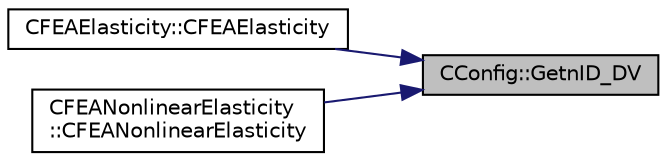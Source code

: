 digraph "CConfig::GetnID_DV"
{
 // LATEX_PDF_SIZE
  edge [fontname="Helvetica",fontsize="10",labelfontname="Helvetica",labelfontsize="10"];
  node [fontname="Helvetica",fontsize="10",shape=record];
  rankdir="RL";
  Node1 [label="CConfig::GetnID_DV",height=0.2,width=0.4,color="black", fillcolor="grey75", style="filled", fontcolor="black",tooltip="Get the ID for the FEA region that we want to compute the gradient for using direct differentiation."];
  Node1 -> Node2 [dir="back",color="midnightblue",fontsize="10",style="solid",fontname="Helvetica"];
  Node2 [label="CFEAElasticity::CFEAElasticity",height=0.2,width=0.4,color="black", fillcolor="white", style="filled",URL="$classCFEAElasticity.html#a0088de84f05e90911e4ef517e8523418",tooltip="Constructor of the class (overload)."];
  Node1 -> Node3 [dir="back",color="midnightblue",fontsize="10",style="solid",fontname="Helvetica"];
  Node3 [label="CFEANonlinearElasticity\l::CFEANonlinearElasticity",height=0.2,width=0.4,color="black", fillcolor="white", style="filled",URL="$classCFEANonlinearElasticity.html#a0a2bcb223ab0c46c3834f0f8c00e49d8",tooltip="Constructor of the class."];
}
